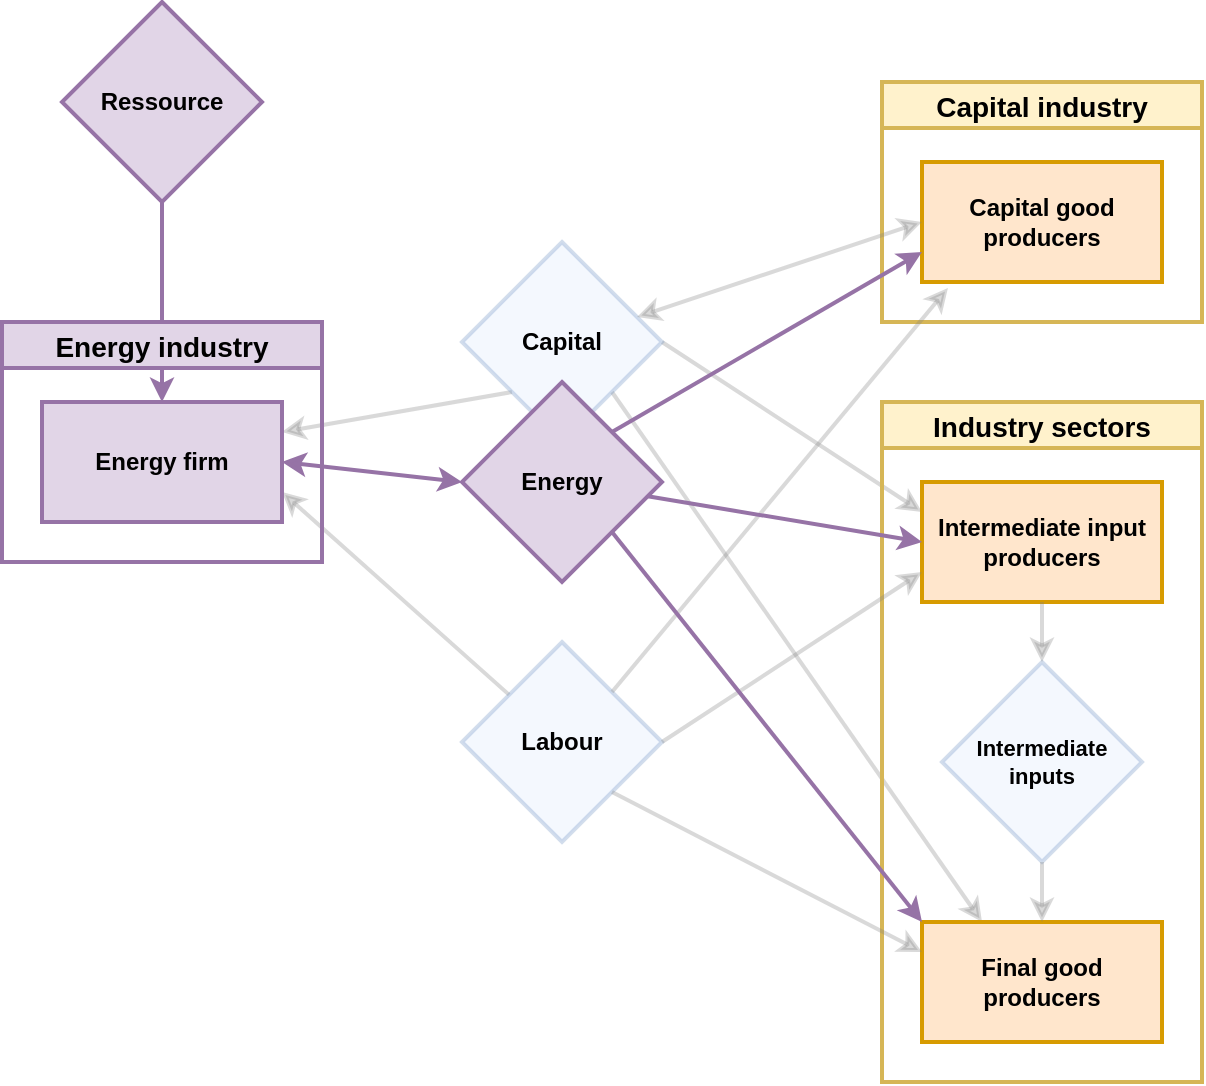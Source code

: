 <mxfile version="16.5.3" type="github">
  <diagram id="RKy1fjhTBrsu8SNiVf_X" name="Page-1">
    <mxGraphModel dx="1422" dy="791" grid="1" gridSize="10" guides="1" tooltips="1" connect="1" arrows="1" fold="1" page="1" pageScale="1" pageWidth="827" pageHeight="1169" math="0" shadow="0">
      <root>
        <mxCell id="0" />
        <mxCell id="1" parent="0" />
        <mxCell id="EClmNM0gklMsoyYgT-cb-10" value="" style="endArrow=classic;html=1;rounded=0;labelBackgroundColor=default;fontFamily=Helvetica;fontSize=11;fontColor=default;strokeColor=#808080;strokeWidth=2;entryX=1;entryY=0.75;entryDx=0;entryDy=0;opacity=30;" parent="1" source="RLwwSOCWPDE9d2zi6889-99" target="EClmNM0gklMsoyYgT-cb-2" edge="1">
          <mxGeometry width="50" height="50" relative="1" as="geometry">
            <mxPoint x="395" y="295" as="sourcePoint" />
            <mxPoint x="270" y="175" as="targetPoint" />
          </mxGeometry>
        </mxCell>
        <mxCell id="EClmNM0gklMsoyYgT-cb-9" value="" style="endArrow=classic;html=1;rounded=0;labelBackgroundColor=default;fontFamily=Helvetica;fontSize=11;fontColor=default;strokeColor=#808080;strokeWidth=2;exitX=0;exitY=1;exitDx=0;exitDy=0;entryX=1;entryY=0.25;entryDx=0;entryDy=0;opacity=30;" parent="1" source="RLwwSOCWPDE9d2zi6889-98" target="EClmNM0gklMsoyYgT-cb-2" edge="1">
          <mxGeometry width="50" height="50" relative="1" as="geometry">
            <mxPoint x="370" y="320" as="sourcePoint" />
            <mxPoint x="240" y="240" as="targetPoint" />
          </mxGeometry>
        </mxCell>
        <mxCell id="RLwwSOCWPDE9d2zi6889-77" value="" style="endArrow=classic;html=1;rounded=0;labelBackgroundColor=default;fontFamily=Helvetica;fontSize=11;fontColor=default;strokeColor=#808080;strokeWidth=2;exitX=1;exitY=1;exitDx=0;exitDy=0;entryX=0.25;entryY=0;entryDx=0;entryDy=0;opacity=30;" parent="1" source="RLwwSOCWPDE9d2zi6889-98" target="RLwwSOCWPDE9d2zi6889-89" edge="1">
          <mxGeometry width="50" height="50" relative="1" as="geometry">
            <mxPoint x="460" y="360" as="sourcePoint" />
            <mxPoint x="640" y="440" as="targetPoint" />
          </mxGeometry>
        </mxCell>
        <mxCell id="RLwwSOCWPDE9d2zi6889-78" value="" style="endArrow=classic;html=1;rounded=0;labelBackgroundColor=default;fontFamily=Helvetica;fontSize=11;fontColor=default;strokeColor=#808080;strokeWidth=2;exitX=1;exitY=0.5;exitDx=0;exitDy=0;entryX=0;entryY=0.25;entryDx=0;entryDy=0;opacity=30;" parent="1" source="RLwwSOCWPDE9d2zi6889-98" target="RLwwSOCWPDE9d2zi6889-88" edge="1">
          <mxGeometry width="50" height="50" relative="1" as="geometry">
            <mxPoint x="400" y="380" as="sourcePoint" />
            <mxPoint x="270" y="520" as="targetPoint" />
          </mxGeometry>
        </mxCell>
        <mxCell id="RLwwSOCWPDE9d2zi6889-87" value="Industry sectors" style="swimlane;fillColor=#fff2cc;strokeColor=#d6b656;strokeWidth=2;fontSize=14;" parent="1" vertex="1">
          <mxGeometry x="560" y="320" width="160" height="340" as="geometry" />
        </mxCell>
        <mxCell id="RLwwSOCWPDE9d2zi6889-88" value="&lt;b&gt;Intermediate input producers&lt;/b&gt;" style="rounded=0;whiteSpace=wrap;html=1;fillColor=#ffe6cc;strokeColor=#d79b00;strokeWidth=2;" parent="RLwwSOCWPDE9d2zi6889-87" vertex="1">
          <mxGeometry x="20" y="40" width="120" height="60" as="geometry" />
        </mxCell>
        <mxCell id="RLwwSOCWPDE9d2zi6889-89" value="&lt;div&gt;&lt;b&gt;Final good &lt;br&gt;&lt;/b&gt;&lt;/div&gt;&lt;div&gt;&lt;b&gt;producers&lt;/b&gt;&lt;/div&gt;" style="rounded=0;whiteSpace=wrap;html=1;fillColor=#ffe6cc;strokeColor=#d79b00;strokeWidth=2;" parent="RLwwSOCWPDE9d2zi6889-87" vertex="1">
          <mxGeometry x="20" y="260" width="120" height="60" as="geometry" />
        </mxCell>
        <mxCell id="RLwwSOCWPDE9d2zi6889-105" value="&lt;div&gt;&lt;b&gt;Intermediate &lt;br&gt;&lt;/b&gt;&lt;/div&gt;&lt;div&gt;&lt;b&gt;inputs&lt;br&gt;&lt;/b&gt;&lt;/div&gt;" style="rhombus;whiteSpace=wrap;html=1;fontFamily=Helvetica;fontSize=11;fillColor=#dae8fc;strokeColor=#6c8ebf;strokeWidth=2;opacity=30;" parent="RLwwSOCWPDE9d2zi6889-87" vertex="1">
          <mxGeometry x="30" y="130" width="100" height="100" as="geometry" />
        </mxCell>
        <mxCell id="RLwwSOCWPDE9d2zi6889-109" value="" style="endArrow=classic;html=1;rounded=0;labelBackgroundColor=default;fontFamily=Helvetica;fontSize=11;fontColor=default;strokeColor=#808080;strokeWidth=2;exitX=0.5;exitY=1;exitDx=0;exitDy=0;entryX=0.5;entryY=0;entryDx=0;entryDy=0;opacity=30;" parent="RLwwSOCWPDE9d2zi6889-87" source="RLwwSOCWPDE9d2zi6889-105" target="RLwwSOCWPDE9d2zi6889-89" edge="1">
          <mxGeometry width="50" height="50" relative="1" as="geometry">
            <mxPoint x="-170" y="220" as="sourcePoint" />
            <mxPoint x="70" y="240" as="targetPoint" />
          </mxGeometry>
        </mxCell>
        <mxCell id="RLwwSOCWPDE9d2zi6889-110" value="" style="endArrow=classic;html=1;rounded=0;labelBackgroundColor=default;fontFamily=Helvetica;fontSize=11;fontColor=default;strokeColor=#808080;strokeWidth=2;exitX=0.5;exitY=1;exitDx=0;exitDy=0;entryX=0.5;entryY=0;entryDx=0;entryDy=0;opacity=30;" parent="RLwwSOCWPDE9d2zi6889-87" source="RLwwSOCWPDE9d2zi6889-88" target="RLwwSOCWPDE9d2zi6889-105" edge="1">
          <mxGeometry width="50" height="50" relative="1" as="geometry">
            <mxPoint x="-10" y="220" as="sourcePoint" />
            <mxPoint x="70" y="240" as="targetPoint" />
          </mxGeometry>
        </mxCell>
        <mxCell id="RLwwSOCWPDE9d2zi6889-98" value="&lt;b&gt;Capital&lt;/b&gt;" style="rhombus;whiteSpace=wrap;html=1;fillColor=#dae8fc;strokeColor=#6c8ebf;strokeWidth=2;opacity=30;" parent="1" vertex="1">
          <mxGeometry x="350" y="240" width="100" height="100" as="geometry" />
        </mxCell>
        <mxCell id="RLwwSOCWPDE9d2zi6889-99" value="&lt;b&gt;Labour&lt;/b&gt;" style="rhombus;whiteSpace=wrap;html=1;fillColor=#dae8fc;strokeColor=#6c8ebf;strokeWidth=2;opacity=30;" parent="1" vertex="1">
          <mxGeometry x="350" y="440" width="100" height="100" as="geometry" />
        </mxCell>
        <mxCell id="RLwwSOCWPDE9d2zi6889-100" value="" style="endArrow=classic;html=1;rounded=0;labelBackgroundColor=default;fontFamily=Helvetica;fontSize=11;fontColor=default;strokeColor=#808080;strokeWidth=2;exitX=1;exitY=0.5;exitDx=0;exitDy=0;entryX=0;entryY=0.75;entryDx=0;entryDy=0;opacity=30;" parent="1" source="RLwwSOCWPDE9d2zi6889-99" target="RLwwSOCWPDE9d2zi6889-88" edge="1">
          <mxGeometry width="50" height="50" relative="1" as="geometry">
            <mxPoint x="500" y="380" as="sourcePoint" />
            <mxPoint x="276.96" y="521.02" as="targetPoint" />
          </mxGeometry>
        </mxCell>
        <mxCell id="RLwwSOCWPDE9d2zi6889-101" value="" style="endArrow=classic;html=1;rounded=0;labelBackgroundColor=default;fontFamily=Helvetica;fontSize=11;fontColor=default;strokeColor=#808080;strokeWidth=2;exitX=1;exitY=1;exitDx=0;exitDy=0;entryX=0;entryY=0.25;entryDx=0;entryDy=0;opacity=30;" parent="1" source="RLwwSOCWPDE9d2zi6889-99" target="RLwwSOCWPDE9d2zi6889-89" edge="1">
          <mxGeometry width="50" height="50" relative="1" as="geometry">
            <mxPoint x="555" y="360" as="sourcePoint" />
            <mxPoint x="640" y="425" as="targetPoint" />
          </mxGeometry>
        </mxCell>
        <mxCell id="RLwwSOCWPDE9d2zi6889-112" value="Capital industry" style="swimlane;fontFamily=Helvetica;fontSize=14;fillColor=#fff2cc;strokeColor=#d6b656;strokeWidth=2;" parent="1" vertex="1">
          <mxGeometry x="560" y="160" width="160" height="120" as="geometry" />
        </mxCell>
        <mxCell id="RLwwSOCWPDE9d2zi6889-113" value="&lt;b&gt;Capital good producers&lt;/b&gt;" style="rounded=0;whiteSpace=wrap;html=1;fillColor=#ffe6cc;strokeColor=#d79b00;strokeWidth=2;" parent="RLwwSOCWPDE9d2zi6889-112" vertex="1">
          <mxGeometry x="20" y="40" width="120" height="60" as="geometry" />
        </mxCell>
        <mxCell id="RLwwSOCWPDE9d2zi6889-115" value="" style="endArrow=classic;html=1;rounded=0;labelBackgroundColor=default;fontFamily=Helvetica;fontSize=11;fontColor=default;strokeColor=#808080;strokeWidth=2;exitX=1;exitY=0;exitDx=0;exitDy=0;entryX=0.108;entryY=1.05;entryDx=0;entryDy=0;opacity=30;entryPerimeter=0;" parent="1" source="RLwwSOCWPDE9d2zi6889-99" target="RLwwSOCWPDE9d2zi6889-113" edge="1">
          <mxGeometry width="50" height="50" relative="1" as="geometry">
            <mxPoint x="500" y="430" as="sourcePoint" />
            <mxPoint x="630" y="400" as="targetPoint" />
          </mxGeometry>
        </mxCell>
        <mxCell id="RLwwSOCWPDE9d2zi6889-116" value="" style="endArrow=classic;html=1;rounded=0;labelBackgroundColor=default;fontFamily=Helvetica;fontSize=11;fontColor=default;strokeColor=#808080;strokeWidth=2;exitX=0;exitY=0.5;exitDx=0;exitDy=0;opacity=30;startArrow=classic;startFill=1;" parent="1" source="RLwwSOCWPDE9d2zi6889-113" target="RLwwSOCWPDE9d2zi6889-98" edge="1">
          <mxGeometry width="50" height="50" relative="1" as="geometry">
            <mxPoint x="475" y="405" as="sourcePoint" />
            <mxPoint x="630" y="255" as="targetPoint" />
          </mxGeometry>
        </mxCell>
        <mxCell id="EClmNM0gklMsoyYgT-cb-6" value="" style="endArrow=classic;html=1;rounded=0;labelBackgroundColor=default;fontFamily=Helvetica;fontSize=11;fontColor=default;strokeColor=#9673a6;strokeWidth=2;fillColor=#e1d5e7;shape=connector;exitX=1;exitY=0.5;exitDx=0;exitDy=0;entryX=0;entryY=0.5;entryDx=0;entryDy=0;startArrow=classic;startFill=1;" parent="1" source="EClmNM0gklMsoyYgT-cb-2" target="RLwwSOCWPDE9d2zi6889-81" edge="1">
          <mxGeometry width="50" height="50" relative="1" as="geometry">
            <mxPoint x="270" y="160" as="sourcePoint" />
            <mxPoint x="387.895" y="182.105" as="targetPoint" />
          </mxGeometry>
        </mxCell>
        <mxCell id="EClmNM0gklMsoyYgT-cb-7" value="Ressource" style="rhombus;whiteSpace=wrap;html=1;fillColor=#e1d5e7;strokeColor=#9673a6;strokeWidth=2;fontStyle=1" parent="1" vertex="1">
          <mxGeometry x="150" y="120" width="100" height="100" as="geometry" />
        </mxCell>
        <mxCell id="EClmNM0gklMsoyYgT-cb-8" value="" style="endArrow=classic;html=1;rounded=0;labelBackgroundColor=default;fontFamily=Helvetica;fontSize=11;fontColor=default;strokeColor=#9673a6;strokeWidth=2;fillColor=#e1d5e7;shape=connector;exitX=0.5;exitY=1;exitDx=0;exitDy=0;entryX=0.5;entryY=0;entryDx=0;entryDy=0;" parent="1" source="EClmNM0gklMsoyYgT-cb-7" target="EClmNM0gklMsoyYgT-cb-2" edge="1">
          <mxGeometry width="50" height="50" relative="1" as="geometry">
            <mxPoint x="270" y="160" as="sourcePoint" />
            <mxPoint x="387.895" y="182.105" as="targetPoint" />
          </mxGeometry>
        </mxCell>
        <mxCell id="lGQlqXO6w54q4nxRXXpG-11" style="edgeStyle=none;shape=connector;rounded=0;orthogonalLoop=1;jettySize=auto;html=1;entryX=0;entryY=0.5;entryDx=0;entryDy=0;labelBackgroundColor=default;fontFamily=Helvetica;fontSize=11;fontColor=default;endArrow=classic;strokeColor=#9673a6;strokeWidth=2;fillColor=#e1d5e7;endSize=6;startSize=6;" parent="1" source="RLwwSOCWPDE9d2zi6889-81" target="RLwwSOCWPDE9d2zi6889-88" edge="1">
          <mxGeometry relative="1" as="geometry" />
        </mxCell>
        <mxCell id="lGQlqXO6w54q4nxRXXpG-7" style="edgeStyle=none;shape=connector;rounded=0;orthogonalLoop=1;jettySize=auto;html=1;exitX=1;exitY=1;exitDx=0;exitDy=0;entryX=0;entryY=0;entryDx=0;entryDy=0;labelBackgroundColor=default;fontFamily=Helvetica;fontSize=11;fontColor=default;endArrow=classic;strokeColor=#9673a6;strokeWidth=2;fillColor=#e1d5e7;" parent="1" source="RLwwSOCWPDE9d2zi6889-81" target="RLwwSOCWPDE9d2zi6889-89" edge="1">
          <mxGeometry relative="1" as="geometry" />
        </mxCell>
        <mxCell id="lGQlqXO6w54q4nxRXXpG-6" style="edgeStyle=none;shape=connector;rounded=0;orthogonalLoop=1;jettySize=auto;html=1;exitX=1;exitY=0;exitDx=0;exitDy=0;entryX=0;entryY=0.75;entryDx=0;entryDy=0;labelBackgroundColor=default;fontFamily=Helvetica;fontSize=11;fontColor=default;endArrow=classic;strokeColor=#9673a6;strokeWidth=2;fillColor=#e1d5e7;" parent="1" source="RLwwSOCWPDE9d2zi6889-81" target="RLwwSOCWPDE9d2zi6889-113" edge="1">
          <mxGeometry relative="1" as="geometry" />
        </mxCell>
        <mxCell id="RLwwSOCWPDE9d2zi6889-81" value="&lt;b&gt;Energy&lt;/b&gt;" style="rhombus;whiteSpace=wrap;html=1;fillColor=#e1d5e7;strokeColor=#9673a6;strokeWidth=2;" parent="1" vertex="1">
          <mxGeometry x="350" y="310" width="100" height="100" as="geometry" />
        </mxCell>
        <mxCell id="EClmNM0gklMsoyYgT-cb-1" value="Energy industry" style="swimlane;fontFamily=Helvetica;fontSize=14;fillColor=#e1d5e7;strokeColor=#9673a6;strokeWidth=2;" parent="1" vertex="1">
          <mxGeometry x="120" y="280" width="160" height="120" as="geometry" />
        </mxCell>
        <mxCell id="EClmNM0gklMsoyYgT-cb-2" value="Energy firm" style="rounded=0;whiteSpace=wrap;html=1;fillColor=#e1d5e7;strokeColor=#9673a6;strokeWidth=2;fontStyle=1" parent="EClmNM0gklMsoyYgT-cb-1" vertex="1">
          <mxGeometry x="20" y="40" width="120" height="60" as="geometry" />
        </mxCell>
      </root>
    </mxGraphModel>
  </diagram>
</mxfile>
